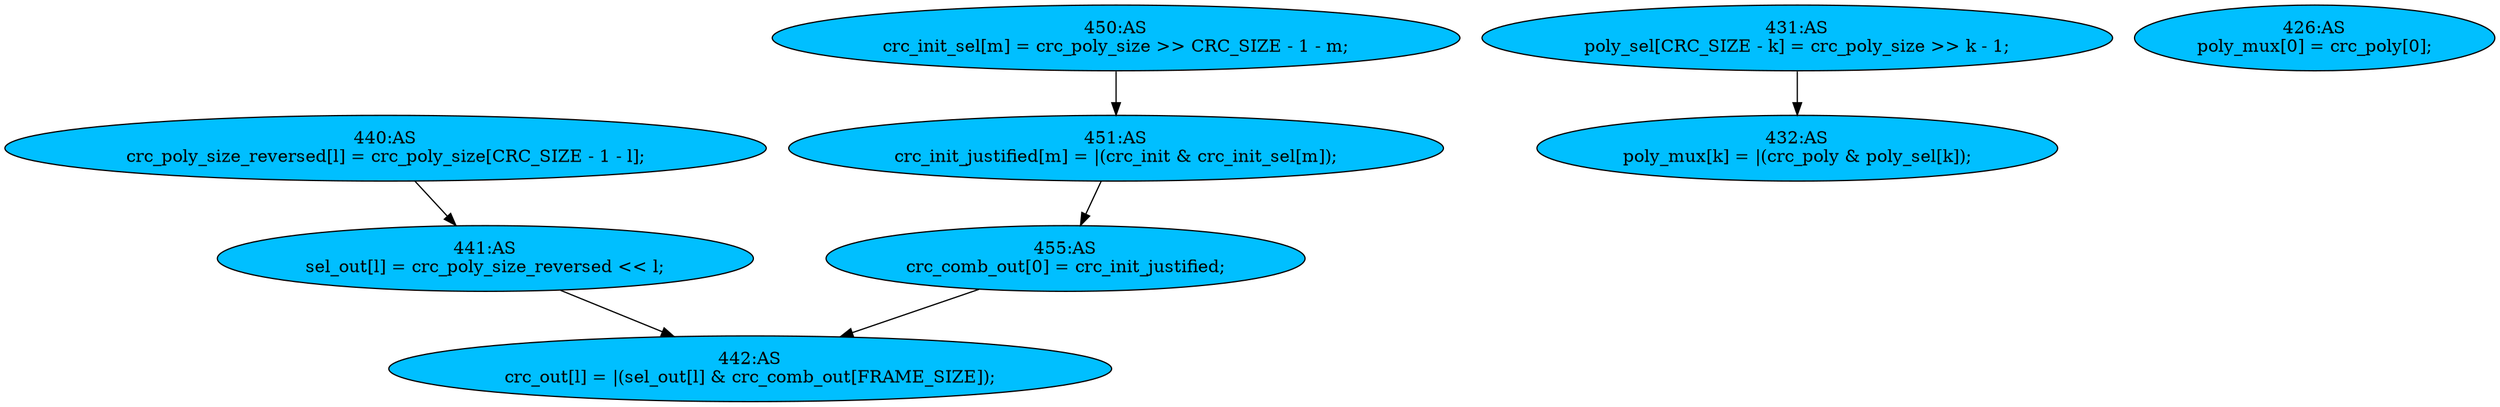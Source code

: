 strict digraph "compose( ,  )" {
	node [label="\N"];
	"440:AS"	 [ast="<pyverilog.vparser.ast.Assign object at 0x7f0104d3d890>",
		def_var="['crc_poly_size_reversed']",
		fillcolor=deepskyblue,
		label="440:AS
crc_poly_size_reversed[l] = crc_poly_size[CRC_SIZE - 1 - l];",
		statements="[]",
		style=filled,
		typ=Assign,
		use_var="['crc_poly_size', 'l']"];
	"441:AS"	 [ast="<pyverilog.vparser.ast.Assign object at 0x7f0104d3db50>",
		def_var="['sel_out']",
		fillcolor=deepskyblue,
		label="441:AS
sel_out[l] = crc_poly_size_reversed << l;",
		statements="[]",
		style=filled,
		typ=Assign,
		use_var="['crc_poly_size_reversed', 'l']"];
	"440:AS" -> "441:AS";
	"450:AS"	 [ast="<pyverilog.vparser.ast.Assign object at 0x7f0104d3c990>",
		def_var="['crc_init_sel']",
		fillcolor=deepskyblue,
		label="450:AS
crc_init_sel[m] = crc_poly_size >> CRC_SIZE - 1 - m;",
		statements="[]",
		style=filled,
		typ=Assign,
		use_var="['crc_poly_size', 'm']"];
	"451:AS"	 [ast="<pyverilog.vparser.ast.Assign object at 0x7f0104d3ccd0>",
		def_var="['crc_init_justified']",
		fillcolor=deepskyblue,
		label="451:AS
crc_init_justified[m] = |(crc_init & crc_init_sel[m]);",
		statements="[]",
		style=filled,
		typ=Assign,
		use_var="['crc_init', 'crc_init_sel', 'm']"];
	"450:AS" -> "451:AS";
	"455:AS"	 [ast="<pyverilog.vparser.ast.Assign object at 0x7f0104d3ced0>",
		def_var="['crc_comb_out']",
		fillcolor=deepskyblue,
		label="455:AS
crc_comb_out[0] = crc_init_justified;",
		statements="[]",
		style=filled,
		typ=Assign,
		use_var="['crc_init_justified']"];
	"442:AS"	 [ast="<pyverilog.vparser.ast.Assign object at 0x7f0104d3ded0>",
		def_var="['crc_out']",
		fillcolor=deepskyblue,
		label="442:AS
crc_out[l] = |(sel_out[l] & crc_comb_out[FRAME_SIZE]);",
		statements="[]",
		style=filled,
		typ=Assign,
		use_var="['sel_out', 'l', 'crc_comb_out']"];
	"455:AS" -> "442:AS";
	"432:AS"	 [ast="<pyverilog.vparser.ast.Assign object at 0x7f0104d1de90>",
		def_var="['poly_mux']",
		fillcolor=deepskyblue,
		label="432:AS
poly_mux[k] = |(crc_poly & poly_sel[k]);",
		statements="[]",
		style=filled,
		typ=Assign,
		use_var="['crc_poly', 'poly_sel', 'k']"];
	"451:AS" -> "455:AS";
	"441:AS" -> "442:AS";
	"431:AS"	 [ast="<pyverilog.vparser.ast.Assign object at 0x7f0104d1db90>",
		def_var="['poly_sel']",
		fillcolor=deepskyblue,
		label="431:AS
poly_sel[CRC_SIZE - k] = crc_poly_size >> k - 1;",
		statements="[]",
		style=filled,
		typ=Assign,
		use_var="['crc_poly_size', 'k']"];
	"431:AS" -> "432:AS";
	"426:AS"	 [ast="<pyverilog.vparser.ast.Assign object at 0x7f0104d1d1d0>",
		def_var="['poly_mux']",
		fillcolor=deepskyblue,
		label="426:AS
poly_mux[0] = crc_poly[0];",
		statements="[]",
		style=filled,
		typ=Assign,
		use_var="['crc_poly']"];
}
